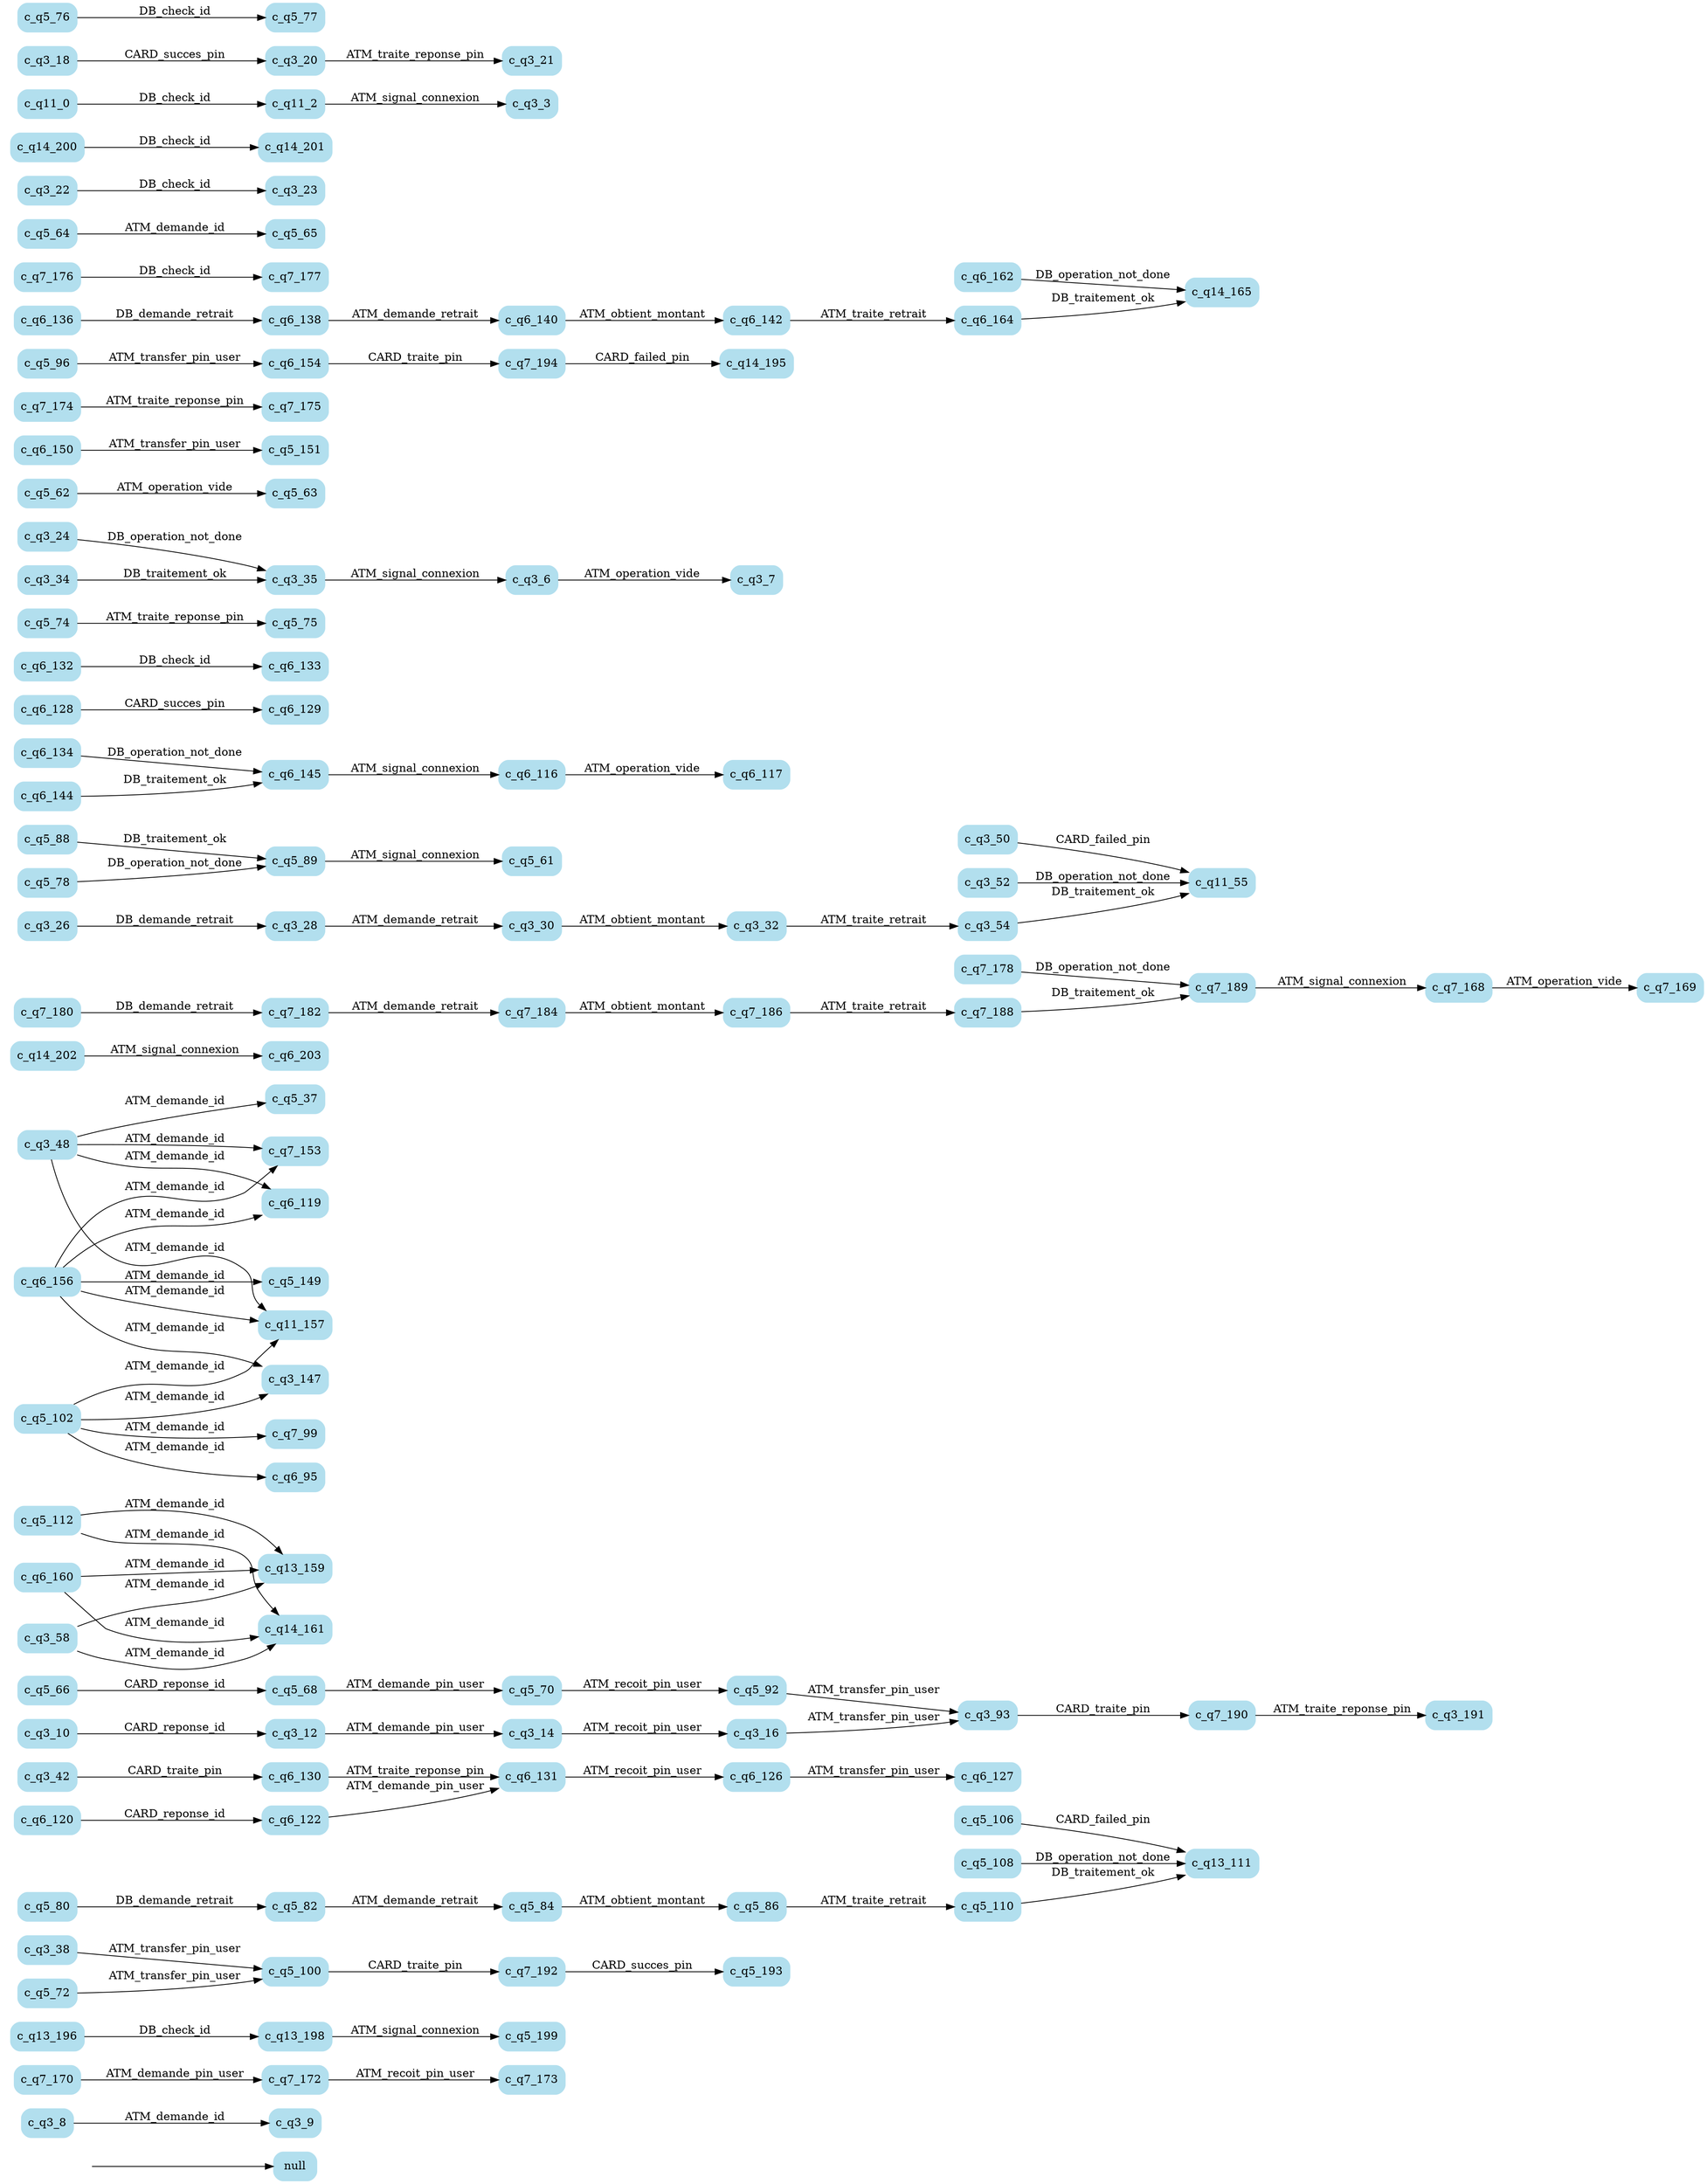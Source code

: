 digraph G {

	rankdir = LR;

	start_null[style=invisible];

	node[shape=box, style="rounded, filled", color=lightblue2];

	c_q3_9[label="c_q3_9"];
	c_q7_173[label="c_q7_173"];
	c_q13_198[label="c_q13_198"];
	c_q3_38[label="c_q3_38"];
	c_q5_106[label="c_q5_106"];
	c_q6_122[label="c_q6_122"];
	c_q5_66[label="c_q5_66"];
	c_q6_160[label="c_q6_160"];
	c_q6_119[label="c_q6_119"];
	c_q14_202[label="c_q14_202"];
	c_q7_186[label="c_q7_186"];
	c_q3_50[label="c_q3_50"];
	c_q13_111[label="c_q13_111"];
	c_q5_88[label="c_q5_88"];
	c_q11_157[label="c_q11_157"];
	c_q7_188[label="c_q7_188"];
	c_q3_16[label="c_q3_16"];
	c_q6_116[label="c_q6_116"];
	c_q7_192[label="c_q7_192"];
	c_q7_170[label="c_q7_170"];
	c_q3_12[label="c_q3_12"];
	c_q6_128[label="c_q6_128"];
	c_q6_132[label="c_q6_132"];
	c_q3_8[label="c_q3_8"];
	c_q5_74[label="c_q5_74"];
	c_q5_149[label="c_q5_149"];
	c_q3_6[label="c_q3_6"];
	c_q5_62[label="c_q5_62"];
	c_q3_93[label="c_q3_93"];
	c_q6_156[label="c_q6_156"];
	c_q3_48[label="c_q3_48"];
	c_q5_37[label="c_q5_37"];
	c_q6_150[label="c_q6_150"];
	c_q6_203[label="c_q6_203"];
	c_q5_89[label="c_q5_89"];
	c_q7_182[label="c_q7_182"];
	c_q7_153[label="c_q7_153"];
	c_q5_112[label="c_q5_112"];
	c_q3_42[label="c_q3_42"];
	c_q6_120[label="c_q6_120"];
	c_q3_52[label="c_q3_52"];
	c_q7_175[label="c_q7_175"];
	c_q14_161[label="c_q14_161"];
	c_q14_195[label="c_q14_195"];
	c_q3_35[label="c_q3_35"];
	c_q5_84[label="c_q5_84"];
	c_q3_10[label="c_q3_10"];
	c_q6_138[label="c_q6_138"];
	c_q7_177[label="c_q7_177"];
	c_q5_64[label="c_q5_64"];
	c_q3_23[label="c_q3_23"];
	c_q6_127[label="c_q6_127"];
	c_q14_200[label="c_q14_200"];
	c_q3_30[label="c_q3_30"];
	c_q7_169[label="c_q7_169"];
	c_q7_172[label="c_q7_172"];
	c_q11_0[label="c_q11_0"];
	c_q5_72[label="c_q5_72"];
	c_q6_134[label="c_q6_134"];
	c_q5_63[label="c_q5_63"];
	c_q7_176[label="c_q7_176"];
	c_q3_24[label="c_q3_24"];
	c_q6_162[label="c_q6_162"];
	c_q6_145[label="c_q6_145"];
	c_q3_7[label="c_q3_7"];
	c_q6_154[label="c_q6_154"];
	c_q3_21[label="c_q3_21"];
	c_q6_126[label="c_q6_126"];
	c_q7_99[label="c_q7_99"];
	c_q5_96[label="c_q5_96"];
	c_q6_133[label="c_q6_133"];
	c_q3_32[label="c_q3_32"];
	c_q3_147[label="c_q3_147"];
	c_q6_136[label="c_q6_136"];
	c_q3_18[label="c_q3_18"];
	c_q7_168[label="c_q7_168"];
	c_q5_82[label="c_q5_82"];
	c_q5_76[label="c_q5_76"];
	c_q3_54[label="c_q3_54"];
	c_q7_184[label="c_q7_184"];
	c_q13_196[label="c_q13_196"];
	c_q3_191[label="c_q3_191"];
	c_q3_34[label="c_q3_34"];
	c_q6_129[label="c_q6_129"];
	c_q5_100[label="c_q5_100"];
	c_q5_78[label="c_q5_78"];
	c_q5_151[label="c_q5_151"];
	c_q3_20[label="c_q3_20"];
	c_q5_92[label="c_q5_92"];
	c_q3_3[label="c_q3_3"];
	c_q14_201[label="c_q14_201"];
	c_q3_22[label="c_q3_22"];
	c_q6_142[label="c_q6_142"];
	c_q7_180[label="c_q7_180"];
	c_q5_108[label="c_q5_108"];
	c_q3_26[label="c_q3_26"];
	c_q3_28[label="c_q3_28"];
	c_q5_77[label="c_q5_77"];
	c_q7_189[label="c_q7_189"];
	c_q6_164[label="c_q6_164"];
	c_q5_110[label="c_q5_110"];
	c_q7_174[label="c_q7_174"];
	c_q5_68[label="c_q5_68"];
	c_q3_58[label="c_q3_58"];
	c_q6_140[label="c_q6_140"];
	c_q14_165[label="c_q14_165"];
	c_q7_194[label="c_q7_194"];
	c_q5_70[label="c_q5_70"];
	c_q5_61[label="c_q5_61"];
	c_q5_80[label="c_q5_80"];
	c_q6_95[label="c_q6_95"];
	c_q6_144[label="c_q6_144"];
	c_q7_190[label="c_q7_190"];
	c_q6_131[label="c_q6_131"];
	c_q11_2[label="c_q11_2"];
	c_q11_55[label="c_q11_55"];
	c_q7_178[label="c_q7_178"];
	c_q5_199[label="c_q5_199"];
	c_q5_75[label="c_q5_75"];
	c_q6_130[label="c_q6_130"];
	c_q3_14[label="c_q3_14"];
	c_q5_102[label="c_q5_102"];
	c_q6_117[label="c_q6_117"];
	c_q5_86[label="c_q5_86"];
	c_q5_65[label="c_q5_65"];
	c_q5_193[label="c_q5_193"];
	c_q13_159[label="c_q13_159"];

	start_null -> null;
	c_q11_0 -> c_q11_2[label="DB_check_id"];
	c_q11_2 -> c_q3_3[label="ATM_signal_connexion"];
	c_q3_35 -> c_q3_6[label="ATM_signal_connexion"];
	c_q3_6 -> c_q3_7[label="ATM_operation_vide"];
	c_q3_8 -> c_q3_9[label="ATM_demande_id"];
	c_q3_10 -> c_q3_12[label="CARD_reponse_id"];
	c_q3_12 -> c_q3_14[label="ATM_demande_pin_user"];
	c_q3_14 -> c_q3_16[label="ATM_recoit_pin_user"];
	c_q3_16 -> c_q3_93[label="ATM_transfer_pin_user"];
	c_q3_18 -> c_q3_20[label="CARD_succes_pin"];
	c_q3_20 -> c_q3_21[label="ATM_traite_reponse_pin"];
	c_q3_22 -> c_q3_23[label="DB_check_id"];
	c_q3_24 -> c_q3_35[label="DB_operation_not_done"];
	c_q3_26 -> c_q3_28[label="DB_demande_retrait"];
	c_q3_28 -> c_q3_30[label="ATM_demande_retrait"];
	c_q3_30 -> c_q3_32[label="ATM_obtient_montant"];
	c_q3_32 -> c_q3_54[label="ATM_traite_retrait"];
	c_q3_34 -> c_q3_35[label="DB_traitement_ok"];
	c_q3_48 -> c_q5_37[label="ATM_demande_id"];
	c_q3_38 -> c_q5_100[label="ATM_transfer_pin_user"];
	c_q3_48 -> c_q6_119[label="ATM_demande_id"];
	c_q3_42 -> c_q6_130[label="CARD_traite_pin"];
	c_q3_48 -> c_q7_153[label="ATM_demande_id"];
	c_q3_93 -> c_q7_190[label="CARD_traite_pin"];
	c_q3_48 -> c_q11_157[label="ATM_demande_id"];
	c_q3_50 -> c_q11_55[label="CARD_failed_pin"];
	c_q3_52 -> c_q11_55[label="DB_operation_not_done"];
	c_q3_54 -> c_q11_55[label="DB_traitement_ok"];
	c_q3_58 -> c_q13_159[label="ATM_demande_id"];
	c_q3_58 -> c_q14_161[label="ATM_demande_id"];
	c_q5_89 -> c_q5_61[label="ATM_signal_connexion"];
	c_q5_62 -> c_q5_63[label="ATM_operation_vide"];
	c_q5_64 -> c_q5_65[label="ATM_demande_id"];
	c_q5_66 -> c_q5_68[label="CARD_reponse_id"];
	c_q5_68 -> c_q5_70[label="ATM_demande_pin_user"];
	c_q5_70 -> c_q5_92[label="ATM_recoit_pin_user"];
	c_q5_72 -> c_q5_100[label="ATM_transfer_pin_user"];
	c_q5_74 -> c_q5_75[label="ATM_traite_reponse_pin"];
	c_q5_76 -> c_q5_77[label="DB_check_id"];
	c_q5_78 -> c_q5_89[label="DB_operation_not_done"];
	c_q5_80 -> c_q5_82[label="DB_demande_retrait"];
	c_q5_82 -> c_q5_84[label="ATM_demande_retrait"];
	c_q5_84 -> c_q5_86[label="ATM_obtient_montant"];
	c_q5_86 -> c_q5_110[label="ATM_traite_retrait"];
	c_q5_88 -> c_q5_89[label="DB_traitement_ok"];
	c_q5_102 -> c_q3_147[label="ATM_demande_id"];
	c_q5_92 -> c_q3_93[label="ATM_transfer_pin_user"];
	c_q5_102 -> c_q6_95[label="ATM_demande_id"];
	c_q5_96 -> c_q6_154[label="ATM_transfer_pin_user"];
	c_q5_102 -> c_q7_99[label="ATM_demande_id"];
	c_q5_100 -> c_q7_192[label="CARD_traite_pin"];
	c_q5_102 -> c_q11_157[label="ATM_demande_id"];
	c_q5_112 -> c_q13_159[label="ATM_demande_id"];
	c_q5_106 -> c_q13_111[label="CARD_failed_pin"];
	c_q5_108 -> c_q13_111[label="DB_operation_not_done"];
	c_q5_110 -> c_q13_111[label="DB_traitement_ok"];
	c_q5_112 -> c_q14_161[label="ATM_demande_id"];
	c_q6_145 -> c_q6_116[label="ATM_signal_connexion"];
	c_q6_116 -> c_q6_117[label="ATM_operation_vide"];
	c_q6_156 -> c_q6_119[label="ATM_demande_id"];
	c_q6_120 -> c_q6_122[label="CARD_reponse_id"];
	c_q6_122 -> c_q6_131[label="ATM_demande_pin_user"];
	c_q6_131 -> c_q6_126[label="ATM_recoit_pin_user"];
	c_q6_126 -> c_q6_127[label="ATM_transfer_pin_user"];
	c_q6_128 -> c_q6_129[label="CARD_succes_pin"];
	c_q6_130 -> c_q6_131[label="ATM_traite_reponse_pin"];
	c_q6_132 -> c_q6_133[label="DB_check_id"];
	c_q6_134 -> c_q6_145[label="DB_operation_not_done"];
	c_q6_136 -> c_q6_138[label="DB_demande_retrait"];
	c_q6_138 -> c_q6_140[label="ATM_demande_retrait"];
	c_q6_140 -> c_q6_142[label="ATM_obtient_montant"];
	c_q6_142 -> c_q6_164[label="ATM_traite_retrait"];
	c_q6_144 -> c_q6_145[label="DB_traitement_ok"];
	c_q6_156 -> c_q3_147[label="ATM_demande_id"];
	c_q6_156 -> c_q5_149[label="ATM_demande_id"];
	c_q6_150 -> c_q5_151[label="ATM_transfer_pin_user"];
	c_q6_156 -> c_q7_153[label="ATM_demande_id"];
	c_q6_154 -> c_q7_194[label="CARD_traite_pin"];
	c_q6_156 -> c_q11_157[label="ATM_demande_id"];
	c_q6_160 -> c_q13_159[label="ATM_demande_id"];
	c_q6_160 -> c_q14_161[label="ATM_demande_id"];
	c_q6_162 -> c_q14_165[label="DB_operation_not_done"];
	c_q6_164 -> c_q14_165[label="DB_traitement_ok"];
	c_q7_189 -> c_q7_168[label="ATM_signal_connexion"];
	c_q7_168 -> c_q7_169[label="ATM_operation_vide"];
	c_q7_170 -> c_q7_172[label="ATM_demande_pin_user"];
	c_q7_172 -> c_q7_173[label="ATM_recoit_pin_user"];
	c_q7_174 -> c_q7_175[label="ATM_traite_reponse_pin"];
	c_q7_176 -> c_q7_177[label="DB_check_id"];
	c_q7_178 -> c_q7_189[label="DB_operation_not_done"];
	c_q7_180 -> c_q7_182[label="DB_demande_retrait"];
	c_q7_182 -> c_q7_184[label="ATM_demande_retrait"];
	c_q7_184 -> c_q7_186[label="ATM_obtient_montant"];
	c_q7_186 -> c_q7_188[label="ATM_traite_retrait"];
	c_q7_188 -> c_q7_189[label="DB_traitement_ok"];
	c_q7_190 -> c_q3_191[label="ATM_traite_reponse_pin"];
	c_q7_192 -> c_q5_193[label="CARD_succes_pin"];
	c_q7_194 -> c_q14_195[label="CARD_failed_pin"];
	c_q13_196 -> c_q13_198[label="DB_check_id"];
	c_q13_198 -> c_q5_199[label="ATM_signal_connexion"];
	c_q14_200 -> c_q14_201[label="DB_check_id"];
	c_q14_202 -> c_q6_203[label="ATM_signal_connexion"];

}